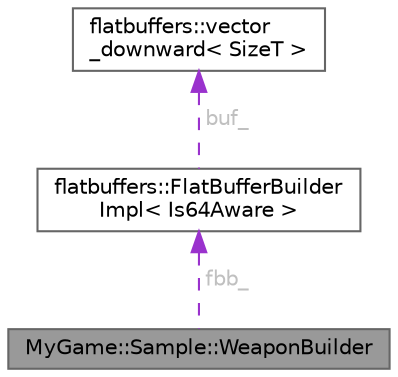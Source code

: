 digraph "MyGame::Sample::WeaponBuilder"
{
 // LATEX_PDF_SIZE
  bgcolor="transparent";
  edge [fontname=Helvetica,fontsize=10,labelfontname=Helvetica,labelfontsize=10];
  node [fontname=Helvetica,fontsize=10,shape=box,height=0.2,width=0.4];
  Node1 [id="Node000001",label="MyGame::Sample::WeaponBuilder",height=0.2,width=0.4,color="gray40", fillcolor="grey60", style="filled", fontcolor="black",tooltip=" "];
  Node2 -> Node1 [id="edge3_Node000001_Node000002",dir="back",color="darkorchid3",style="dashed",tooltip=" ",label=" fbb_",fontcolor="grey" ];
  Node2 [id="Node000002",label="flatbuffers::FlatBufferBuilder\lImpl\< Is64Aware \>",height=0.2,width=0.4,color="gray40", fillcolor="white", style="filled",URL="$classflatbuffers_1_1FlatBufferBuilderImpl.html",tooltip=" "];
  Node3 -> Node2 [id="edge4_Node000002_Node000003",dir="back",color="darkorchid3",style="dashed",tooltip=" ",label=" buf_",fontcolor="grey" ];
  Node3 [id="Node000003",label="flatbuffers::vector\l_downward\< SizeT \>",height=0.2,width=0.4,color="gray40", fillcolor="white", style="filled",URL="$classflatbuffers_1_1vector__downward.html",tooltip=" "];
}
